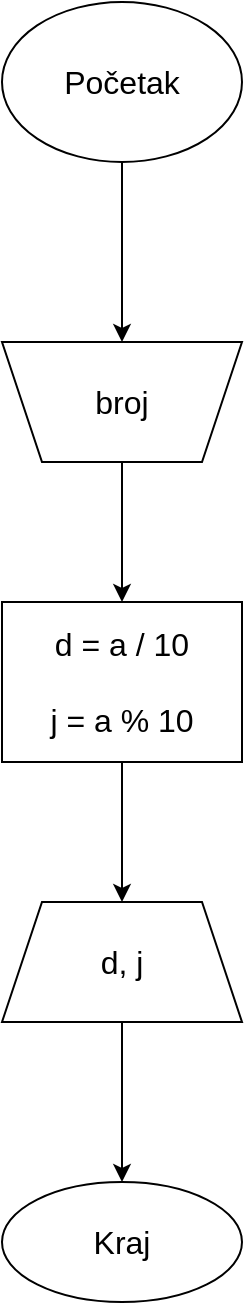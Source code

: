 <mxfile version="21.1.9" type="device">
  <diagram id="AwtSVRDQhxR2z9vPMDJO" name="Page-1">
    <mxGraphModel dx="1247" dy="963" grid="1" gridSize="10" guides="1" tooltips="1" connect="1" arrows="1" fold="1" page="1" pageScale="1" pageWidth="827" pageHeight="1169" math="0" shadow="0">
      <root>
        <mxCell id="0" />
        <mxCell id="1" parent="0" />
        <mxCell id="TiVgaD_t069hEP53xUxe-3" value="" style="edgeStyle=orthogonalEdgeStyle;rounded=0;orthogonalLoop=1;jettySize=auto;html=1;fontSize=16;fontColor=#000000;" parent="1" source="TiVgaD_t069hEP53xUxe-1" target="TiVgaD_t069hEP53xUxe-2" edge="1">
          <mxGeometry relative="1" as="geometry" />
        </mxCell>
        <mxCell id="TiVgaD_t069hEP53xUxe-1" value="Početak" style="ellipse;whiteSpace=wrap;html=1;labelBackgroundColor=none;fontSize=16;fontColor=#000000;" parent="1" vertex="1">
          <mxGeometry x="340" y="80" width="120" height="80" as="geometry" />
        </mxCell>
        <mxCell id="TiVgaD_t069hEP53xUxe-5" value="" style="edgeStyle=orthogonalEdgeStyle;rounded=0;orthogonalLoop=1;jettySize=auto;html=1;fontSize=16;fontColor=#000000;" parent="1" source="TiVgaD_t069hEP53xUxe-2" target="TiVgaD_t069hEP53xUxe-4" edge="1">
          <mxGeometry relative="1" as="geometry" />
        </mxCell>
        <mxCell id="TiVgaD_t069hEP53xUxe-2" value="broj" style="shape=trapezoid;perimeter=trapezoidPerimeter;whiteSpace=wrap;html=1;fixedSize=1;fontSize=16;fontColor=#000000;labelBackgroundColor=none;direction=west;" parent="1" vertex="1">
          <mxGeometry x="340" y="250" width="120" height="60" as="geometry" />
        </mxCell>
        <mxCell id="TiVgaD_t069hEP53xUxe-7" value="" style="edgeStyle=orthogonalEdgeStyle;rounded=0;orthogonalLoop=1;jettySize=auto;html=1;fontSize=16;fontColor=#000000;" parent="1" source="TiVgaD_t069hEP53xUxe-4" target="TiVgaD_t069hEP53xUxe-6" edge="1">
          <mxGeometry relative="1" as="geometry" />
        </mxCell>
        <mxCell id="TiVgaD_t069hEP53xUxe-4" value="d = a / 10&lt;br&gt;&lt;br&gt;j = a % 10" style="whiteSpace=wrap;html=1;fontSize=16;fontColor=#000000;labelBackgroundColor=none;" parent="1" vertex="1">
          <mxGeometry x="340" y="380" width="120" height="80" as="geometry" />
        </mxCell>
        <mxCell id="TiVgaD_t069hEP53xUxe-9" value="" style="edgeStyle=orthogonalEdgeStyle;rounded=0;orthogonalLoop=1;jettySize=auto;html=1;fontSize=16;fontColor=#000000;" parent="1" source="TiVgaD_t069hEP53xUxe-6" target="TiVgaD_t069hEP53xUxe-8" edge="1">
          <mxGeometry relative="1" as="geometry" />
        </mxCell>
        <mxCell id="TiVgaD_t069hEP53xUxe-6" value="d, j" style="shape=trapezoid;perimeter=trapezoidPerimeter;whiteSpace=wrap;html=1;fixedSize=1;fontSize=16;fontColor=#000000;labelBackgroundColor=none;" parent="1" vertex="1">
          <mxGeometry x="340" y="530" width="120" height="60" as="geometry" />
        </mxCell>
        <mxCell id="TiVgaD_t069hEP53xUxe-8" value="Kraj" style="ellipse;whiteSpace=wrap;html=1;fontSize=16;fontColor=#000000;labelBackgroundColor=none;" parent="1" vertex="1">
          <mxGeometry x="340" y="670" width="120" height="60" as="geometry" />
        </mxCell>
      </root>
    </mxGraphModel>
  </diagram>
</mxfile>
